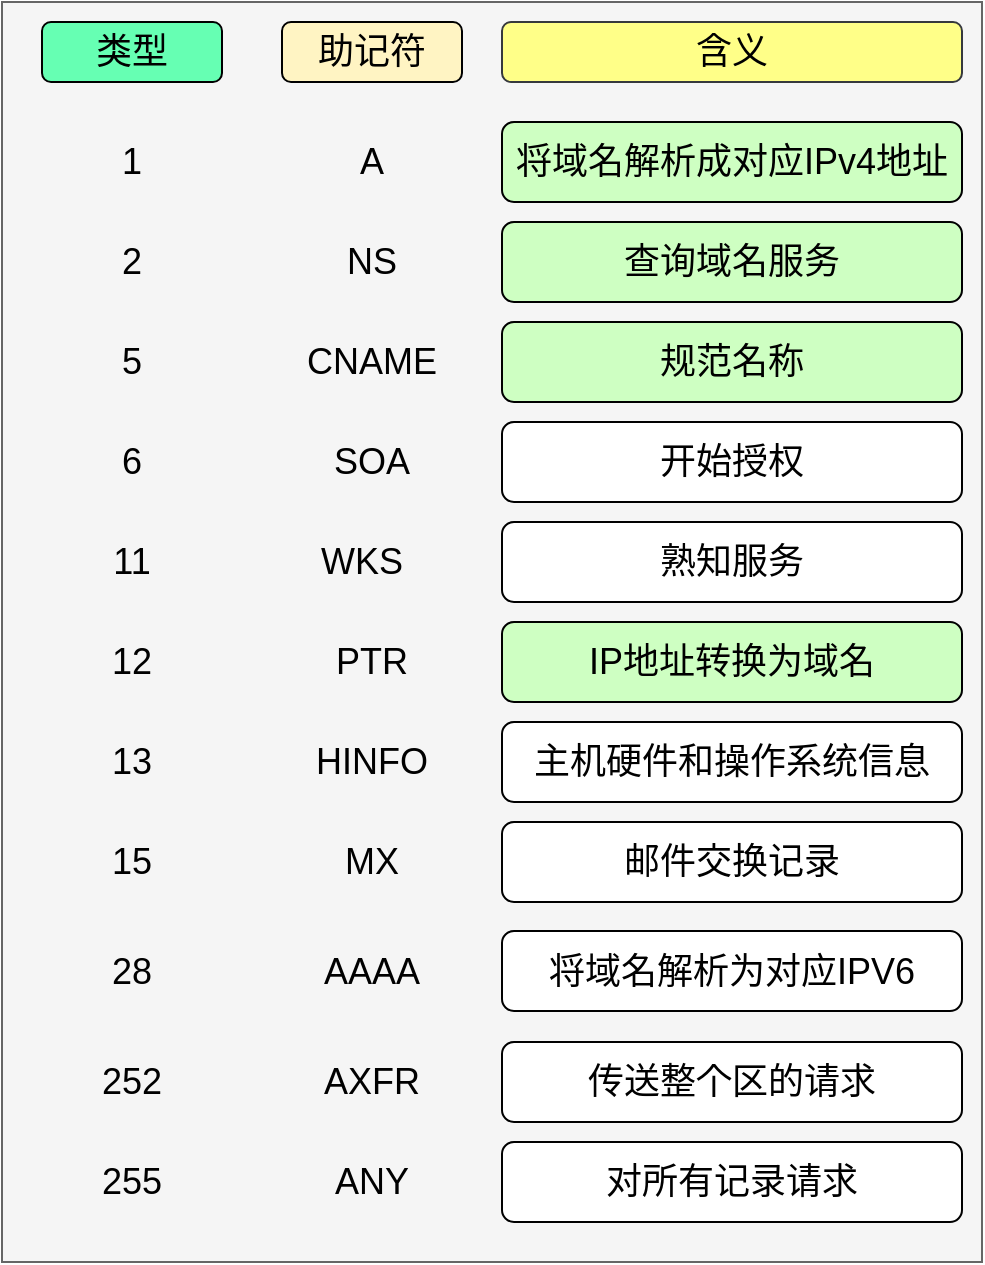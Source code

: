<mxfile version="13.1.3"><diagram id="smbF4yPXuMLGnn0zJN4N" name="第 1 页"><mxGraphModel dx="793" dy="441" grid="1" gridSize="10" guides="1" tooltips="1" connect="1" arrows="1" fold="1" page="1" pageScale="1" pageWidth="827" pageHeight="1169" math="0" shadow="0"><root><mxCell id="0"/><mxCell id="1" parent="0"/><mxCell id="GeOPXKe3_2az1EKQGmF0-3" value="" style="rounded=0;whiteSpace=wrap;html=1;fillColor=#f5f5f5;strokeColor=#666666;fontColor=#333333;fontSize=18;" vertex="1" parent="1"><mxGeometry x="60" y="80" width="490" height="630" as="geometry"/></mxCell><mxCell id="GeOPXKe3_2az1EKQGmF0-4" value="类型" style="rounded=1;whiteSpace=wrap;html=1;fontSize=18;fillColor=#66FFB3;" vertex="1" parent="1"><mxGeometry x="80" y="90" width="90" height="30" as="geometry"/></mxCell><mxCell id="GeOPXKe3_2az1EKQGmF0-5" value="助记符" style="rounded=1;whiteSpace=wrap;html=1;fontSize=18;fillColor=#FFF4C3;" vertex="1" parent="1"><mxGeometry x="200" y="90" width="90" height="30" as="geometry"/></mxCell><mxCell id="GeOPXKe3_2az1EKQGmF0-6" value="含义" style="rounded=1;whiteSpace=wrap;html=1;fontSize=18;fillColor=#ffff88;strokeColor=#36393d;" vertex="1" parent="1"><mxGeometry x="310" y="90" width="230" height="30" as="geometry"/></mxCell><mxCell id="GeOPXKe3_2az1EKQGmF0-7" value="1" style="text;html=1;strokeColor=none;fillColor=none;align=center;verticalAlign=middle;whiteSpace=wrap;rounded=0;fontSize=18;" vertex="1" parent="1"><mxGeometry x="105" y="150" width="40" height="20" as="geometry"/></mxCell><mxCell id="GeOPXKe3_2az1EKQGmF0-8" value="2" style="text;html=1;strokeColor=none;fillColor=none;align=center;verticalAlign=middle;whiteSpace=wrap;rounded=0;fontSize=18;" vertex="1" parent="1"><mxGeometry x="105" y="200" width="40" height="20" as="geometry"/></mxCell><mxCell id="GeOPXKe3_2az1EKQGmF0-9" value="&lt;span style=&quot;font-size: 18px;&quot;&gt;将域名解析成对应&lt;/span&gt;&lt;span lang=&quot;EN-US&quot; style=&quot;font-size: 18px; font-family: calibri, sans-serif;&quot;&gt;IPv4&lt;/span&gt;&lt;span style=&quot;font-size: 18px;&quot;&gt;地址&lt;/span&gt;" style="rounded=1;whiteSpace=wrap;html=1;fontSize=18;fillColor=#CEFFC2;" vertex="1" parent="1"><mxGeometry x="310" y="140" width="230" height="40" as="geometry"/></mxCell><mxCell id="GeOPXKe3_2az1EKQGmF0-10" value="查询域名服务" style="rounded=1;whiteSpace=wrap;html=1;fontSize=18;fillColor=#CEFFC2;" vertex="1" parent="1"><mxGeometry x="310" y="190" width="230" height="40" as="geometry"/></mxCell><mxCell id="GeOPXKe3_2az1EKQGmF0-11" value="规范名称" style="rounded=1;whiteSpace=wrap;html=1;fontSize=18;fillColor=#CEFFC2;" vertex="1" parent="1"><mxGeometry x="310" y="240" width="230" height="40" as="geometry"/></mxCell><mxCell id="GeOPXKe3_2az1EKQGmF0-12" value="开始授权" style="rounded=1;whiteSpace=wrap;html=1;fontSize=18;" vertex="1" parent="1"><mxGeometry x="310" y="290" width="230" height="40" as="geometry"/></mxCell><mxCell id="GeOPXKe3_2az1EKQGmF0-13" value="熟知服务" style="rounded=1;whiteSpace=wrap;html=1;fontSize=18;" vertex="1" parent="1"><mxGeometry x="310" y="340" width="230" height="40" as="geometry"/></mxCell><mxCell id="GeOPXKe3_2az1EKQGmF0-14" value="5" style="text;html=1;strokeColor=none;fillColor=none;align=center;verticalAlign=middle;whiteSpace=wrap;rounded=0;fontSize=18;" vertex="1" parent="1"><mxGeometry x="105" y="250" width="40" height="20" as="geometry"/></mxCell><mxCell id="GeOPXKe3_2az1EKQGmF0-15" value="6" style="text;html=1;strokeColor=none;fillColor=none;align=center;verticalAlign=middle;whiteSpace=wrap;rounded=0;fontSize=18;" vertex="1" parent="1"><mxGeometry x="105" y="300" width="40" height="20" as="geometry"/></mxCell><mxCell id="GeOPXKe3_2az1EKQGmF0-16" value="11" style="text;html=1;strokeColor=none;fillColor=none;align=center;verticalAlign=middle;whiteSpace=wrap;rounded=0;fontSize=18;" vertex="1" parent="1"><mxGeometry x="105" y="350" width="40" height="20" as="geometry"/></mxCell><mxCell id="GeOPXKe3_2az1EKQGmF0-17" value="A&lt;span style=&quot;color: rgba(0 , 0 , 0 , 0) ; font-family: monospace ; font-size: 0px&quot;&gt;%3CmxGraphModel%3E%3Croot%3E%3CmxCell%20id%3D%220%22%2F%3E%3CmxCell%20id%3D%221%22%20parent%3D%220%22%2F%3E%3CmxCell%20id%3D%222%22%20value%3D%222%22%20style%3D%22text%3Bhtml%3D1%3BstrokeColor%3Dnone%3BfillColor%3Dnone%3Balign%3Dcenter%3BverticalAlign%3Dmiddle%3BwhiteSpace%3Dwrap%3Brounded%3D0%3BfontSize%3D18%3B%22%20vertex%3D%221%22%20parent%3D%221%22%3E%3CmxGeometry%20x%3D%22105%22%20y%3D%22300%22%20width%3D%2240%22%20height%3D%2220%22%20as%3D%22geometry%22%2F%3E%3C%2FmxCell%3E%3C%2Froot%3E%3C%2FmxGraphModel%3E&lt;/span&gt;" style="text;html=1;strokeColor=none;fillColor=none;align=center;verticalAlign=middle;whiteSpace=wrap;rounded=0;fontSize=18;" vertex="1" parent="1"><mxGeometry x="225" y="150" width="40" height="20" as="geometry"/></mxCell><mxCell id="GeOPXKe3_2az1EKQGmF0-18" value="NS&lt;span style=&quot;color: rgba(0 , 0 , 0 , 0) ; font-family: monospace ; font-size: 0px&quot;&gt;%3CmxGraphModel%3E%3Croot%3E%3CmxCell%20id%3D%220%22%2F%3E%3CmxCell%20id%3D%221%22%20parent%3D%220%22%2F%3E%3CmxCell%20id%3D%222%22%20value%3D%22A%26lt%3Bspan%20style%3D%26quot%3Bcolor%3A%20rgba(0%20%2C%200%20%2C%200%20%2C%200)%20%3B%20font-family%3A%20monospace%20%3B%20font-size%3A%200px%26quot%3B%26gt%3B%253CmxGraphModel%253E%253Croot%253E%253CmxCell%2520id%253D%25220%2522%252F%253E%253CmxCell%2520id%253D%25221%2522%2520parent%253D%25220%2522%252F%253E%253CmxCell%2520id%253D%25222%2522%2520value%253D%25222%2522%2520style%253D%2522text%253Bhtml%253D1%253BstrokeColor%253Dnone%253BfillColor%253Dnone%253Balign%253Dcenter%253BverticalAlign%253Dmiddle%253BwhiteSpace%253Dwrap%253Brounded%253D0%253BfontSize%253D18%253B%2522%2520vertex%253D%25221%2522%2520parent%253D%25221%2522%253E%253CmxGeometry%2520x%253D%2522105%2522%2520y%253D%2522300%2522%2520width%253D%252240%2522%2520height%253D%252220%2522%2520as%253D%2522geometry%2522%252F%253E%253C%252FmxCell%253E%253C%252Froot%253E%253C%252FmxGraphModel%253E%26lt%3B%2Fspan%26gt%3B%22%20style%3D%22text%3Bhtml%3D1%3BstrokeColor%3Dnone%3BfillColor%3Dnone%3Balign%3Dcenter%3BverticalAlign%3Dmiddle%3BwhiteSpace%3Dwrap%3Brounded%3D0%3BfontSize%3D18%3B%22%20vertex%3D%221%22%20parent%3D%221%22%3E%3CmxGeometry%20x%3D%22225%22%20y%3D%22150%22%20width%3D%2240%22%20height%3D%2220%22%20as%3D%22geometry%22%2F%3E%3C%2FmxCell%3E%3C%2Froot%3E%3C%2FmxGraphModel%3E&lt;/span&gt;" style="text;html=1;strokeColor=none;fillColor=none;align=center;verticalAlign=middle;whiteSpace=wrap;rounded=0;fontSize=18;" vertex="1" parent="1"><mxGeometry x="225" y="200" width="40" height="20" as="geometry"/></mxCell><mxCell id="GeOPXKe3_2az1EKQGmF0-19" value="CNAME" style="text;html=1;strokeColor=none;fillColor=none;align=center;verticalAlign=middle;whiteSpace=wrap;rounded=0;fontSize=18;" vertex="1" parent="1"><mxGeometry x="225" y="250" width="40" height="20" as="geometry"/></mxCell><mxCell id="GeOPXKe3_2az1EKQGmF0-20" value="SOA&lt;span style=&quot;color: rgba(0 , 0 , 0 , 0) ; font-family: monospace ; font-size: 0px&quot;&gt;%3CmxGraphModel%3E%3Croot%3E%3CmxCell%20id%3D%220%22%2F%3E%3CmxCell%20id%3D%221%22%20parent%3D%220%22%2F%3E%3CmxCell%20id%3D%222%22%20value%3D%22CNAME%22%20style%3D%22text%3Bhtml%3D1%3BstrokeColor%3Dnone%3BfillColor%3Dnone%3Balign%3Dcenter%3BverticalAlign%3Dmiddle%3BwhiteSpace%3Dwrap%3Brounded%3D0%3BfontSize%3D18%3B%22%20vertex%3D%221%22%20parent%3D%221%22%3E%3CmxGeometry%20x%3D%22225%22%20y%3D%22250%22%20width%3D%2240%22%20height%3D%2220%22%20as%3D%22geometry%22%2F%3E%3C%2FmxCell%3E%3C%2Froot%3E%3C%2FmxGraphModel%3E&lt;/span&gt;" style="text;html=1;strokeColor=none;fillColor=none;align=center;verticalAlign=middle;whiteSpace=wrap;rounded=0;fontSize=18;" vertex="1" parent="1"><mxGeometry x="225" y="300" width="40" height="20" as="geometry"/></mxCell><mxCell id="GeOPXKe3_2az1EKQGmF0-22" value="WKS" style="text;html=1;strokeColor=none;fillColor=none;align=center;verticalAlign=middle;whiteSpace=wrap;rounded=0;fontSize=18;" vertex="1" parent="1"><mxGeometry x="220" y="350" width="40" height="20" as="geometry"/></mxCell><mxCell id="GeOPXKe3_2az1EKQGmF0-23" value="12" style="text;html=1;strokeColor=none;fillColor=none;align=center;verticalAlign=middle;whiteSpace=wrap;rounded=0;fontSize=18;" vertex="1" parent="1"><mxGeometry x="105" y="400" width="40" height="20" as="geometry"/></mxCell><mxCell id="GeOPXKe3_2az1EKQGmF0-24" value="IP地址转换为域名" style="rounded=1;whiteSpace=wrap;html=1;fontSize=18;fillColor=#CEFFC2;" vertex="1" parent="1"><mxGeometry x="310" y="390" width="230" height="40" as="geometry"/></mxCell><mxCell id="GeOPXKe3_2az1EKQGmF0-25" value="主机硬件和操作系统信息" style="rounded=1;whiteSpace=wrap;html=1;fontSize=18;" vertex="1" parent="1"><mxGeometry x="310" y="440" width="230" height="40" as="geometry"/></mxCell><mxCell id="GeOPXKe3_2az1EKQGmF0-26" value="邮件交换记录" style="rounded=1;whiteSpace=wrap;html=1;fontSize=18;" vertex="1" parent="1"><mxGeometry x="310" y="490" width="230" height="40" as="geometry"/></mxCell><mxCell id="GeOPXKe3_2az1EKQGmF0-28" value="PTR" style="text;html=1;strokeColor=none;fillColor=none;align=center;verticalAlign=middle;whiteSpace=wrap;rounded=0;fontSize=18;" vertex="1" parent="1"><mxGeometry x="225" y="405" width="40" height="10" as="geometry"/></mxCell><mxCell id="GeOPXKe3_2az1EKQGmF0-29" value="HINFO" style="text;html=1;strokeColor=none;fillColor=none;align=center;verticalAlign=middle;whiteSpace=wrap;rounded=0;fontSize=18;" vertex="1" parent="1"><mxGeometry x="225" y="455" width="40" height="10" as="geometry"/></mxCell><mxCell id="GeOPXKe3_2az1EKQGmF0-30" value="13&lt;span style=&quot;color: rgba(0 , 0 , 0 , 0) ; font-family: monospace ; font-size: 0px&quot;&gt;%3CmxGraphModel%3E%3Croot%3E%3CmxCell%20id%3D%220%22%2F%3E%3CmxCell%20id%3D%221%22%20parent%3D%220%22%2F%3E%3CmxCell%20id%3D%222%22%20value%3D%226%22%20style%3D%22text%3Bhtml%3D1%3BstrokeColor%3Dnone%3BfillColor%3Dnone%3Balign%3Dcenter%3BverticalAlign%3Dmiddle%3BwhiteSpace%3Dwrap%3Brounded%3D0%3BfontSize%3D18%3B%22%20vertex%3D%221%22%20parent%3D%221%22%3E%3CmxGeometry%20x%3D%22105%22%20y%3D%22400%22%20width%3D%2240%22%20height%3D%2220%22%20as%3D%22geometry%22%2F%3E%3C%2FmxCell%3E%3C%2Froot%3E%3C%2FmxGraphModel%3E&lt;/span&gt;" style="text;html=1;strokeColor=none;fillColor=none;align=center;verticalAlign=middle;whiteSpace=wrap;rounded=0;fontSize=18;" vertex="1" parent="1"><mxGeometry x="105" y="450" width="40" height="20" as="geometry"/></mxCell><mxCell id="GeOPXKe3_2az1EKQGmF0-32" value="15" style="text;html=1;strokeColor=none;fillColor=none;align=center;verticalAlign=middle;whiteSpace=wrap;rounded=0;fontSize=18;" vertex="1" parent="1"><mxGeometry x="105" y="500" width="40" height="20" as="geometry"/></mxCell><mxCell id="GeOPXKe3_2az1EKQGmF0-33" value="MX" style="text;html=1;strokeColor=none;fillColor=none;align=center;verticalAlign=middle;whiteSpace=wrap;rounded=0;fontSize=18;" vertex="1" parent="1"><mxGeometry x="225" y="505" width="40" height="10" as="geometry"/></mxCell><mxCell id="GeOPXKe3_2az1EKQGmF0-34" value="将域名解析为对应IPV6" style="rounded=1;whiteSpace=wrap;html=1;fontSize=18;" vertex="1" parent="1"><mxGeometry x="310" y="544.5" width="230" height="40" as="geometry"/></mxCell><mxCell id="GeOPXKe3_2az1EKQGmF0-35" value="28" style="text;html=1;strokeColor=none;fillColor=none;align=center;verticalAlign=middle;whiteSpace=wrap;rounded=0;fontSize=18;" vertex="1" parent="1"><mxGeometry x="105" y="554.5" width="40" height="20" as="geometry"/></mxCell><mxCell id="GeOPXKe3_2az1EKQGmF0-40" value="AAAA" style="text;html=1;strokeColor=none;fillColor=none;align=center;verticalAlign=middle;whiteSpace=wrap;rounded=0;fontSize=18;" vertex="1" parent="1"><mxGeometry x="225" y="559.5" width="40" height="10" as="geometry"/></mxCell><mxCell id="GeOPXKe3_2az1EKQGmF0-41" value="传送整个区的请求" style="rounded=1;whiteSpace=wrap;html=1;fontSize=18;" vertex="1" parent="1"><mxGeometry x="310" y="600" width="230" height="40" as="geometry"/></mxCell><mxCell id="GeOPXKe3_2az1EKQGmF0-42" value="对所有记录请求" style="rounded=1;whiteSpace=wrap;html=1;fontSize=18;" vertex="1" parent="1"><mxGeometry x="310" y="650" width="230" height="40" as="geometry"/></mxCell><mxCell id="GeOPXKe3_2az1EKQGmF0-43" value="AXFR" style="text;html=1;strokeColor=none;fillColor=none;align=center;verticalAlign=middle;whiteSpace=wrap;rounded=0;fontSize=18;" vertex="1" parent="1"><mxGeometry x="225" y="615" width="40" height="10" as="geometry"/></mxCell><mxCell id="GeOPXKe3_2az1EKQGmF0-44" value="ANY" style="text;html=1;strokeColor=none;fillColor=none;align=center;verticalAlign=middle;whiteSpace=wrap;rounded=0;fontSize=18;" vertex="1" parent="1"><mxGeometry x="225" y="665" width="40" height="10" as="geometry"/></mxCell><mxCell id="GeOPXKe3_2az1EKQGmF0-45" value="252" style="text;html=1;strokeColor=none;fillColor=none;align=center;verticalAlign=middle;whiteSpace=wrap;rounded=0;fontSize=18;" vertex="1" parent="1"><mxGeometry x="105" y="610" width="40" height="20" as="geometry"/></mxCell><mxCell id="GeOPXKe3_2az1EKQGmF0-46" value="255" style="text;html=1;strokeColor=none;fillColor=none;align=center;verticalAlign=middle;whiteSpace=wrap;rounded=0;fontSize=18;" vertex="1" parent="1"><mxGeometry x="105" y="660" width="40" height="20" as="geometry"/></mxCell></root></mxGraphModel></diagram></mxfile>